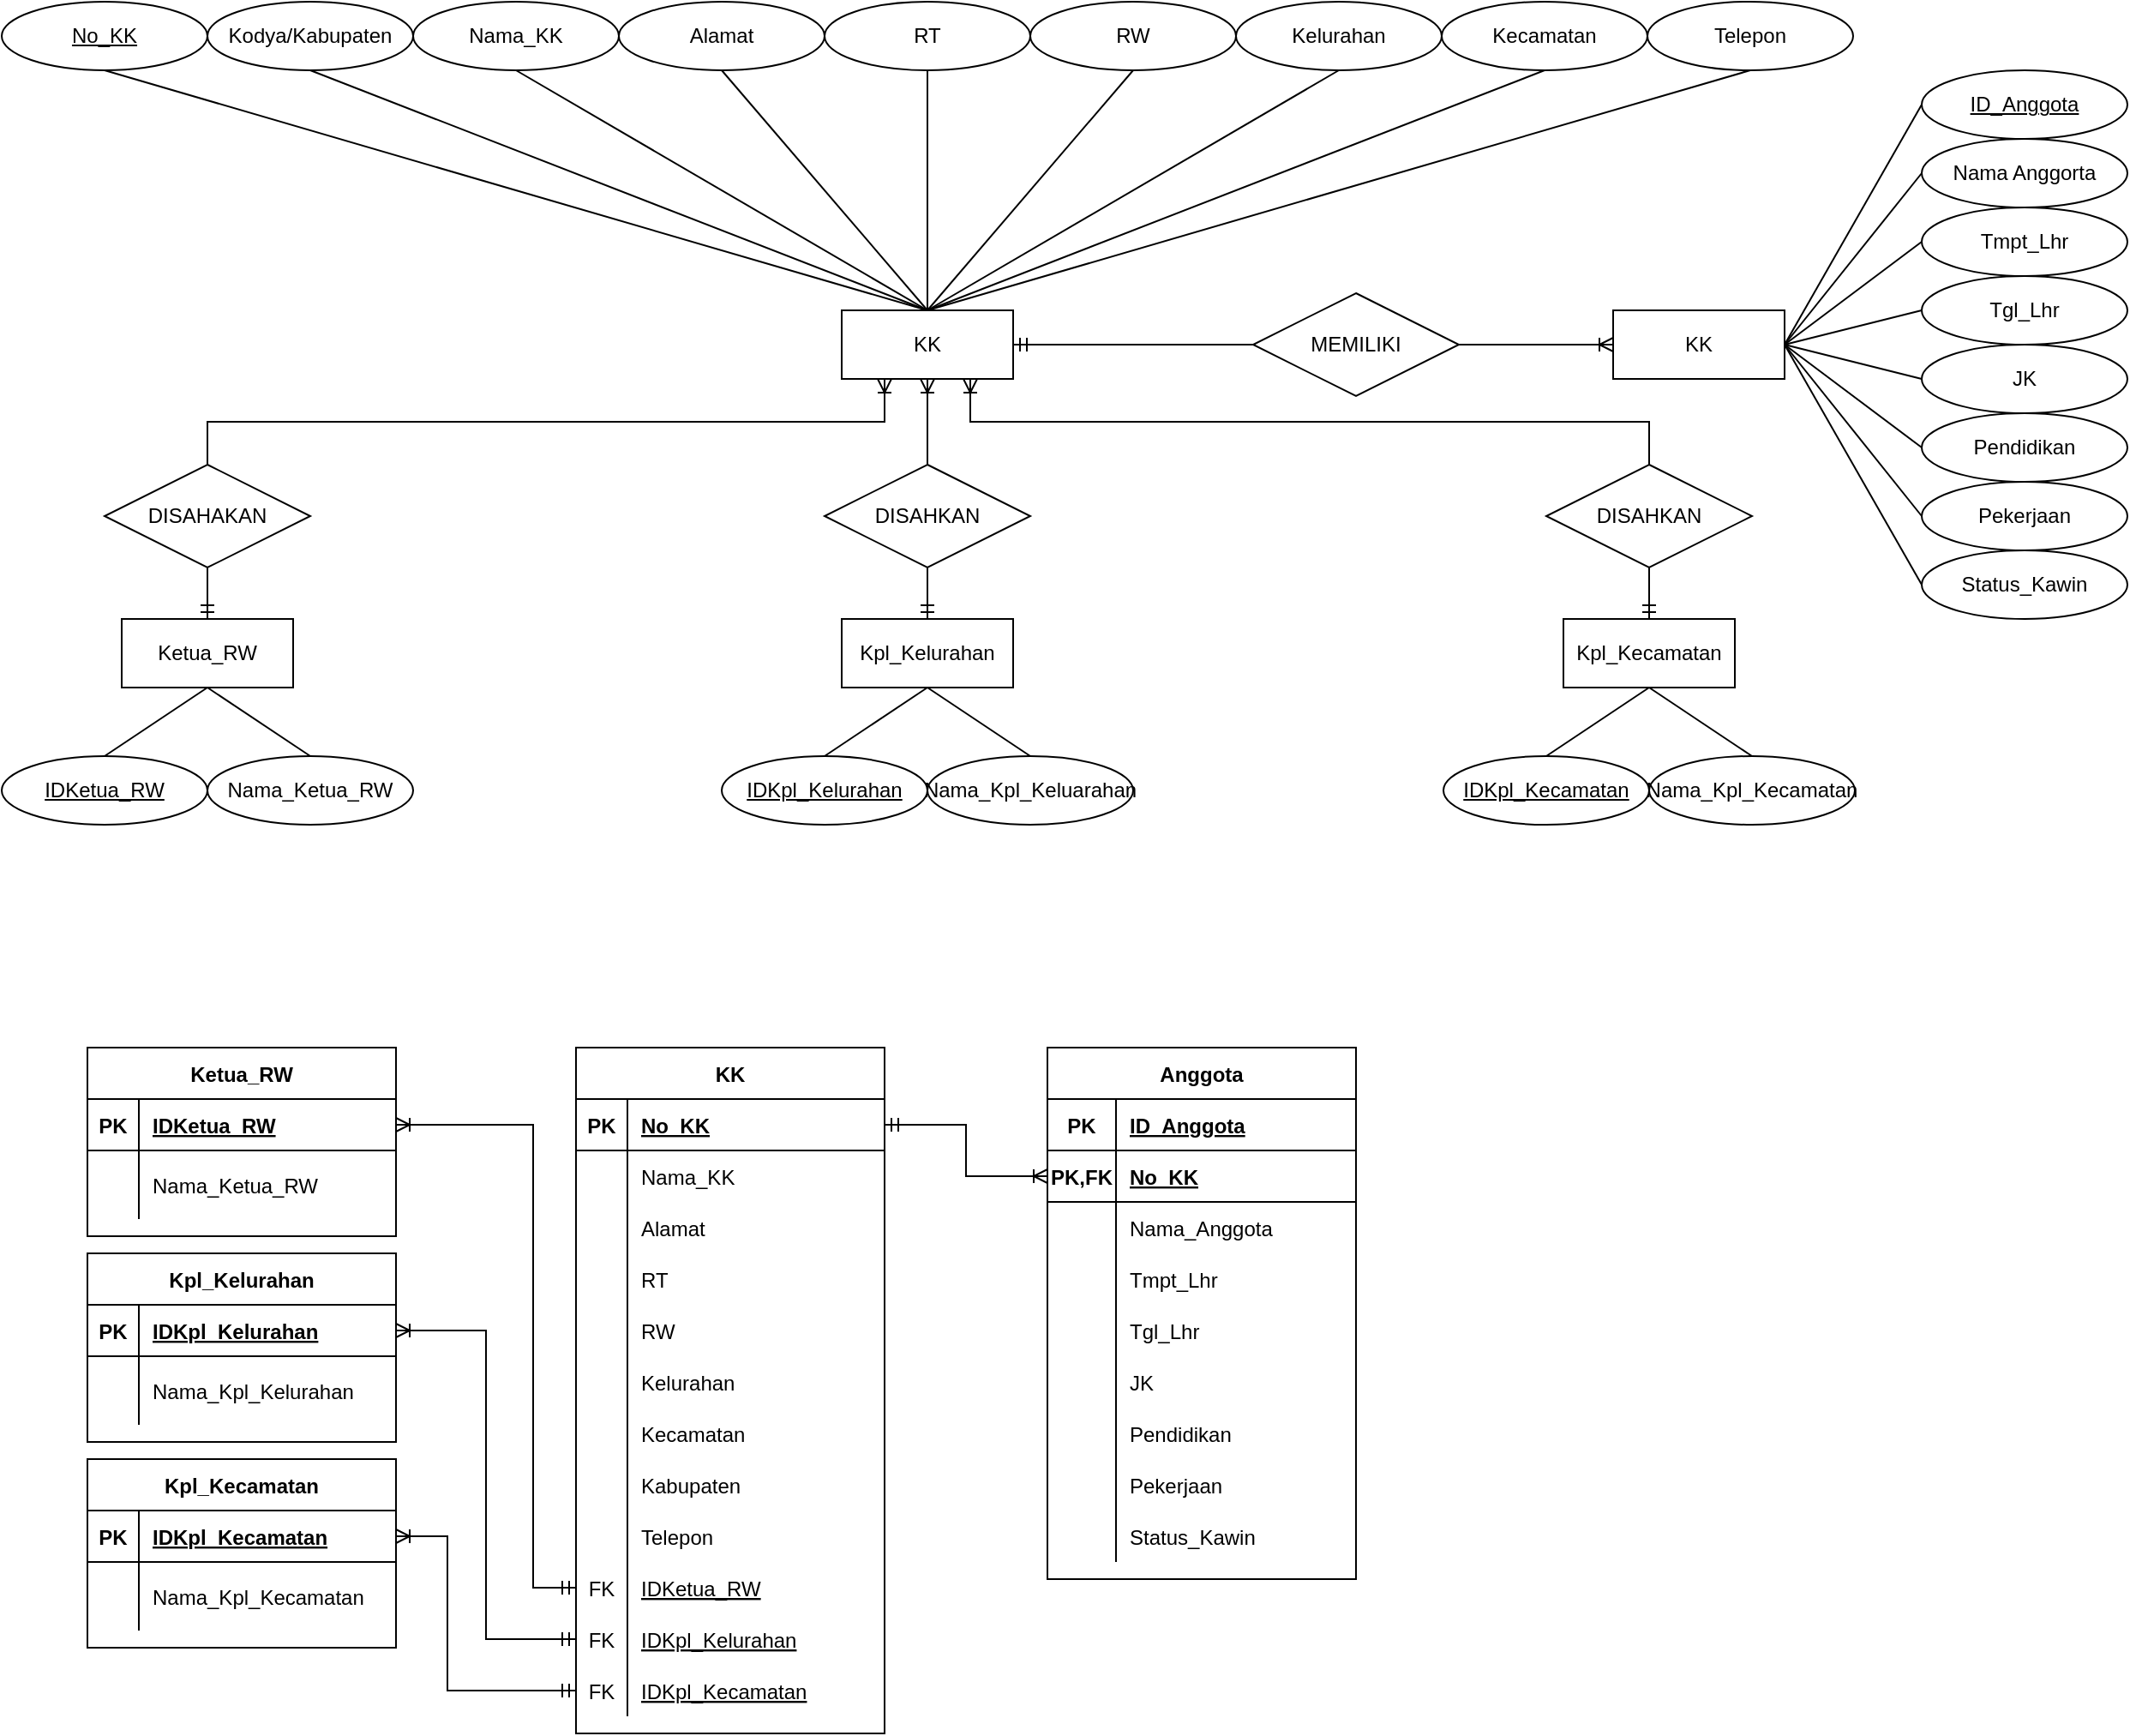 <mxfile version="17.1.3" type="device"><diagram id="R2lEEEUBdFMjLlhIrx00" name="Page-1"><mxGraphModel dx="798" dy="431" grid="1" gridSize="10" guides="1" tooltips="1" connect="1" arrows="1" fold="1" page="1" pageScale="1" pageWidth="850" pageHeight="1100" math="0" shadow="0" extFonts="Permanent Marker^https://fonts.googleapis.com/css?family=Permanent+Marker"><root><mxCell id="0"/><mxCell id="1" parent="0"/><mxCell id="wHfx-w0nDqNemtCeEAjP-19" style="edgeStyle=none;rounded=0;orthogonalLoop=1;jettySize=auto;html=1;exitX=0.5;exitY=0;exitDx=0;exitDy=0;entryX=0.5;entryY=1;entryDx=0;entryDy=0;endArrow=none;endFill=0;" edge="1" parent="1" source="wHfx-w0nDqNemtCeEAjP-1" target="wHfx-w0nDqNemtCeEAjP-9"><mxGeometry relative="1" as="geometry"/></mxCell><mxCell id="wHfx-w0nDqNemtCeEAjP-20" style="edgeStyle=none;rounded=0;orthogonalLoop=1;jettySize=auto;html=1;exitX=0.5;exitY=0;exitDx=0;exitDy=0;entryX=0.5;entryY=1;entryDx=0;entryDy=0;endArrow=none;endFill=0;" edge="1" parent="1" source="wHfx-w0nDqNemtCeEAjP-1" target="wHfx-w0nDqNemtCeEAjP-10"><mxGeometry relative="1" as="geometry"/></mxCell><mxCell id="wHfx-w0nDqNemtCeEAjP-1" value="KK" style="whiteSpace=wrap;html=1;align=center;" vertex="1" parent="1"><mxGeometry x="490" y="180" width="100" height="40" as="geometry"/></mxCell><mxCell id="wHfx-w0nDqNemtCeEAjP-13" style="edgeStyle=none;rounded=0;orthogonalLoop=1;jettySize=auto;html=1;exitX=0.5;exitY=1;exitDx=0;exitDy=0;entryX=0.5;entryY=0;entryDx=0;entryDy=0;endArrow=none;endFill=0;" edge="1" parent="1" source="wHfx-w0nDqNemtCeEAjP-3" target="wHfx-w0nDqNemtCeEAjP-1"><mxGeometry relative="1" as="geometry"/></mxCell><mxCell id="wHfx-w0nDqNemtCeEAjP-3" value="Kodya/Kabupaten" style="ellipse;whiteSpace=wrap;html=1;align=center;" vertex="1" parent="1"><mxGeometry x="120" width="120" height="40" as="geometry"/></mxCell><mxCell id="wHfx-w0nDqNemtCeEAjP-14" style="edgeStyle=none;rounded=0;orthogonalLoop=1;jettySize=auto;html=1;exitX=0.5;exitY=1;exitDx=0;exitDy=0;entryX=0.5;entryY=0;entryDx=0;entryDy=0;endArrow=none;endFill=0;" edge="1" parent="1" source="wHfx-w0nDqNemtCeEAjP-4" target="wHfx-w0nDqNemtCeEAjP-1"><mxGeometry relative="1" as="geometry"/></mxCell><mxCell id="wHfx-w0nDqNemtCeEAjP-4" value="Nama_KK" style="ellipse;whiteSpace=wrap;html=1;align=center;" vertex="1" parent="1"><mxGeometry x="240" width="120" height="40" as="geometry"/></mxCell><mxCell id="wHfx-w0nDqNemtCeEAjP-15" style="edgeStyle=none;rounded=0;orthogonalLoop=1;jettySize=auto;html=1;exitX=0.5;exitY=1;exitDx=0;exitDy=0;entryX=0.5;entryY=0;entryDx=0;entryDy=0;endArrow=none;endFill=0;" edge="1" parent="1" source="wHfx-w0nDqNemtCeEAjP-5" target="wHfx-w0nDqNemtCeEAjP-1"><mxGeometry relative="1" as="geometry"/></mxCell><mxCell id="wHfx-w0nDqNemtCeEAjP-5" value="Alamat" style="ellipse;whiteSpace=wrap;html=1;align=center;" vertex="1" parent="1"><mxGeometry x="360" width="120" height="40" as="geometry"/></mxCell><mxCell id="wHfx-w0nDqNemtCeEAjP-16" style="edgeStyle=none;rounded=0;orthogonalLoop=1;jettySize=auto;html=1;exitX=0.5;exitY=1;exitDx=0;exitDy=0;entryX=0.5;entryY=0;entryDx=0;entryDy=0;endArrow=none;endFill=0;" edge="1" parent="1" source="wHfx-w0nDqNemtCeEAjP-6" target="wHfx-w0nDqNemtCeEAjP-1"><mxGeometry relative="1" as="geometry"/></mxCell><mxCell id="wHfx-w0nDqNemtCeEAjP-6" value="RT" style="ellipse;whiteSpace=wrap;html=1;align=center;" vertex="1" parent="1"><mxGeometry x="480" width="120" height="40" as="geometry"/></mxCell><mxCell id="wHfx-w0nDqNemtCeEAjP-17" style="edgeStyle=none;rounded=0;orthogonalLoop=1;jettySize=auto;html=1;exitX=0.5;exitY=1;exitDx=0;exitDy=0;entryX=0.5;entryY=0;entryDx=0;entryDy=0;endArrow=none;endFill=0;" edge="1" parent="1" source="wHfx-w0nDqNemtCeEAjP-7" target="wHfx-w0nDqNemtCeEAjP-1"><mxGeometry relative="1" as="geometry"/></mxCell><mxCell id="wHfx-w0nDqNemtCeEAjP-7" value="RW" style="ellipse;whiteSpace=wrap;html=1;align=center;" vertex="1" parent="1"><mxGeometry x="600" width="120" height="40" as="geometry"/></mxCell><mxCell id="wHfx-w0nDqNemtCeEAjP-18" style="edgeStyle=none;rounded=0;orthogonalLoop=1;jettySize=auto;html=1;exitX=0.5;exitY=1;exitDx=0;exitDy=0;entryX=0.5;entryY=0;entryDx=0;entryDy=0;endArrow=none;endFill=0;" edge="1" parent="1" source="wHfx-w0nDqNemtCeEAjP-8" target="wHfx-w0nDqNemtCeEAjP-1"><mxGeometry relative="1" as="geometry"/></mxCell><mxCell id="wHfx-w0nDqNemtCeEAjP-8" value="Kelurahan" style="ellipse;whiteSpace=wrap;html=1;align=center;" vertex="1" parent="1"><mxGeometry x="720" width="120" height="40" as="geometry"/></mxCell><mxCell id="wHfx-w0nDqNemtCeEAjP-9" value="Kecamatan" style="ellipse;whiteSpace=wrap;html=1;align=center;" vertex="1" parent="1"><mxGeometry x="840" width="120" height="40" as="geometry"/></mxCell><mxCell id="wHfx-w0nDqNemtCeEAjP-10" value="Telepon" style="ellipse;whiteSpace=wrap;html=1;align=center;" vertex="1" parent="1"><mxGeometry x="960" width="120" height="40" as="geometry"/></mxCell><mxCell id="wHfx-w0nDqNemtCeEAjP-12" style="rounded=0;orthogonalLoop=1;jettySize=auto;html=1;exitX=0.5;exitY=1;exitDx=0;exitDy=0;entryX=0.5;entryY=0;entryDx=0;entryDy=0;endArrow=none;endFill=0;" edge="1" parent="1" source="wHfx-w0nDqNemtCeEAjP-11" target="wHfx-w0nDqNemtCeEAjP-1"><mxGeometry relative="1" as="geometry"/></mxCell><mxCell id="wHfx-w0nDqNemtCeEAjP-11" value="No_KK" style="ellipse;whiteSpace=wrap;html=1;align=center;fontStyle=4;" vertex="1" parent="1"><mxGeometry width="120" height="40" as="geometry"/></mxCell><mxCell id="wHfx-w0nDqNemtCeEAjP-31" style="edgeStyle=none;rounded=0;orthogonalLoop=1;jettySize=auto;html=1;exitX=1;exitY=0.5;exitDx=0;exitDy=0;entryX=0;entryY=0.5;entryDx=0;entryDy=0;endArrow=none;endFill=0;" edge="1" parent="1" source="wHfx-w0nDqNemtCeEAjP-22" target="wHfx-w0nDqNemtCeEAjP-23"><mxGeometry relative="1" as="geometry"/></mxCell><mxCell id="wHfx-w0nDqNemtCeEAjP-34" style="edgeStyle=none;rounded=0;orthogonalLoop=1;jettySize=auto;html=1;exitX=1;exitY=0.5;exitDx=0;exitDy=0;entryX=0;entryY=0.5;entryDx=0;entryDy=0;endArrow=none;endFill=0;" edge="1" parent="1" source="wHfx-w0nDqNemtCeEAjP-22" target="wHfx-w0nDqNemtCeEAjP-26"><mxGeometry relative="1" as="geometry"/></mxCell><mxCell id="wHfx-w0nDqNemtCeEAjP-35" style="edgeStyle=none;rounded=0;orthogonalLoop=1;jettySize=auto;html=1;exitX=1;exitY=0.5;exitDx=0;exitDy=0;entryX=0;entryY=0.5;entryDx=0;entryDy=0;endArrow=none;endFill=0;" edge="1" parent="1" source="wHfx-w0nDqNemtCeEAjP-22" target="wHfx-w0nDqNemtCeEAjP-27"><mxGeometry relative="1" as="geometry"/></mxCell><mxCell id="wHfx-w0nDqNemtCeEAjP-37" style="edgeStyle=none;rounded=0;orthogonalLoop=1;jettySize=auto;html=1;exitX=1;exitY=0.5;exitDx=0;exitDy=0;entryX=0;entryY=0.5;entryDx=0;entryDy=0;endArrow=none;endFill=0;" edge="1" parent="1" source="wHfx-w0nDqNemtCeEAjP-22" target="wHfx-w0nDqNemtCeEAjP-29"><mxGeometry relative="1" as="geometry"/></mxCell><mxCell id="wHfx-w0nDqNemtCeEAjP-38" style="edgeStyle=none;rounded=0;orthogonalLoop=1;jettySize=auto;html=1;exitX=1;exitY=0.5;exitDx=0;exitDy=0;entryX=0;entryY=0.5;entryDx=0;entryDy=0;endArrow=none;endFill=0;" edge="1" parent="1" source="wHfx-w0nDqNemtCeEAjP-22" target="wHfx-w0nDqNemtCeEAjP-30"><mxGeometry relative="1" as="geometry"/></mxCell><mxCell id="wHfx-w0nDqNemtCeEAjP-22" value="KK" style="whiteSpace=wrap;html=1;align=center;" vertex="1" parent="1"><mxGeometry x="940" y="180" width="100" height="40" as="geometry"/></mxCell><mxCell id="wHfx-w0nDqNemtCeEAjP-23" value="ID_Anggota" style="ellipse;whiteSpace=wrap;html=1;align=center;fontStyle=4;" vertex="1" parent="1"><mxGeometry x="1120" y="40" width="120" height="40" as="geometry"/></mxCell><mxCell id="wHfx-w0nDqNemtCeEAjP-32" style="edgeStyle=none;rounded=0;orthogonalLoop=1;jettySize=auto;html=1;exitX=0;exitY=0.5;exitDx=0;exitDy=0;entryX=1;entryY=0.5;entryDx=0;entryDy=0;endArrow=none;endFill=0;" edge="1" parent="1" source="wHfx-w0nDqNemtCeEAjP-24" target="wHfx-w0nDqNemtCeEAjP-22"><mxGeometry relative="1" as="geometry"/></mxCell><mxCell id="wHfx-w0nDqNemtCeEAjP-24" value="Nama Anggorta" style="ellipse;whiteSpace=wrap;html=1;align=center;" vertex="1" parent="1"><mxGeometry x="1120" y="80" width="120" height="40" as="geometry"/></mxCell><mxCell id="wHfx-w0nDqNemtCeEAjP-33" style="edgeStyle=none;rounded=0;orthogonalLoop=1;jettySize=auto;html=1;exitX=0;exitY=0.5;exitDx=0;exitDy=0;entryX=1;entryY=0.5;entryDx=0;entryDy=0;endArrow=none;endFill=0;" edge="1" parent="1" source="wHfx-w0nDqNemtCeEAjP-25" target="wHfx-w0nDqNemtCeEAjP-22"><mxGeometry relative="1" as="geometry"/></mxCell><mxCell id="wHfx-w0nDqNemtCeEAjP-25" value="Tmpt_Lhr" style="ellipse;whiteSpace=wrap;html=1;align=center;" vertex="1" parent="1"><mxGeometry x="1120" y="120" width="120" height="40" as="geometry"/></mxCell><mxCell id="wHfx-w0nDqNemtCeEAjP-26" value="Tgl_Lhr" style="ellipse;whiteSpace=wrap;html=1;align=center;" vertex="1" parent="1"><mxGeometry x="1120" y="160" width="120" height="40" as="geometry"/></mxCell><mxCell id="wHfx-w0nDqNemtCeEAjP-27" value="JK" style="ellipse;whiteSpace=wrap;html=1;align=center;" vertex="1" parent="1"><mxGeometry x="1120" y="200" width="120" height="40" as="geometry"/></mxCell><mxCell id="wHfx-w0nDqNemtCeEAjP-36" style="edgeStyle=none;rounded=0;orthogonalLoop=1;jettySize=auto;html=1;exitX=0;exitY=0.5;exitDx=0;exitDy=0;entryX=1;entryY=0.5;entryDx=0;entryDy=0;endArrow=none;endFill=0;" edge="1" parent="1" source="wHfx-w0nDqNemtCeEAjP-28" target="wHfx-w0nDqNemtCeEAjP-22"><mxGeometry relative="1" as="geometry"/></mxCell><mxCell id="wHfx-w0nDqNemtCeEAjP-28" value="Pendidikan" style="ellipse;whiteSpace=wrap;html=1;align=center;" vertex="1" parent="1"><mxGeometry x="1120" y="240" width="120" height="40" as="geometry"/></mxCell><mxCell id="wHfx-w0nDqNemtCeEAjP-29" value="Pekerjaan" style="ellipse;whiteSpace=wrap;html=1;align=center;" vertex="1" parent="1"><mxGeometry x="1120" y="280" width="120" height="40" as="geometry"/></mxCell><mxCell id="wHfx-w0nDqNemtCeEAjP-30" value="Status_Kawin" style="ellipse;whiteSpace=wrap;html=1;align=center;" vertex="1" parent="1"><mxGeometry x="1120" y="320" width="120" height="40" as="geometry"/></mxCell><mxCell id="wHfx-w0nDqNemtCeEAjP-39" value="MEMILIKI" style="shape=rhombus;perimeter=rhombusPerimeter;whiteSpace=wrap;html=1;align=center;" vertex="1" parent="1"><mxGeometry x="730" y="170" width="120" height="60" as="geometry"/></mxCell><mxCell id="wHfx-w0nDqNemtCeEAjP-41" value="" style="edgeStyle=entityRelationEdgeStyle;fontSize=12;html=1;endArrow=ERoneToMany;rounded=0;entryX=0;entryY=0.5;entryDx=0;entryDy=0;exitX=1;exitY=0.5;exitDx=0;exitDy=0;" edge="1" parent="1" source="wHfx-w0nDqNemtCeEAjP-39" target="wHfx-w0nDqNemtCeEAjP-22"><mxGeometry width="100" height="100" relative="1" as="geometry"><mxPoint x="610" y="340" as="sourcePoint"/><mxPoint x="710" y="240" as="targetPoint"/></mxGeometry></mxCell><mxCell id="wHfx-w0nDqNemtCeEAjP-42" value="" style="edgeStyle=entityRelationEdgeStyle;fontSize=12;html=1;endArrow=ERmandOne;rounded=0;entryX=1;entryY=0.5;entryDx=0;entryDy=0;exitX=0;exitY=0.5;exitDx=0;exitDy=0;" edge="1" parent="1" source="wHfx-w0nDqNemtCeEAjP-39" target="wHfx-w0nDqNemtCeEAjP-1"><mxGeometry width="100" height="100" relative="1" as="geometry"><mxPoint x="660" y="360" as="sourcePoint"/><mxPoint x="760" y="260" as="targetPoint"/></mxGeometry></mxCell><mxCell id="wHfx-w0nDqNemtCeEAjP-46" style="edgeStyle=none;rounded=0;orthogonalLoop=1;jettySize=auto;html=1;exitX=0.5;exitY=1;exitDx=0;exitDy=0;entryX=0.5;entryY=0;entryDx=0;entryDy=0;endArrow=none;endFill=0;" edge="1" parent="1" source="wHfx-w0nDqNemtCeEAjP-43" target="wHfx-w0nDqNemtCeEAjP-45"><mxGeometry relative="1" as="geometry"/></mxCell><mxCell id="wHfx-w0nDqNemtCeEAjP-43" value="Ketua_RW" style="whiteSpace=wrap;html=1;align=center;" vertex="1" parent="1"><mxGeometry x="70" y="360" width="100" height="40" as="geometry"/></mxCell><mxCell id="wHfx-w0nDqNemtCeEAjP-47" style="edgeStyle=none;rounded=0;orthogonalLoop=1;jettySize=auto;html=1;exitX=0.5;exitY=0;exitDx=0;exitDy=0;entryX=0.5;entryY=1;entryDx=0;entryDy=0;endArrow=none;endFill=0;" edge="1" parent="1" source="wHfx-w0nDqNemtCeEAjP-44" target="wHfx-w0nDqNemtCeEAjP-43"><mxGeometry relative="1" as="geometry"/></mxCell><mxCell id="wHfx-w0nDqNemtCeEAjP-44" value="Nama_Ketua_RW" style="ellipse;whiteSpace=wrap;html=1;align=center;" vertex="1" parent="1"><mxGeometry x="120" y="440" width="120" height="40" as="geometry"/></mxCell><mxCell id="wHfx-w0nDqNemtCeEAjP-45" value="IDKetua_RW" style="ellipse;whiteSpace=wrap;html=1;align=center;fontStyle=4;" vertex="1" parent="1"><mxGeometry y="440" width="120" height="40" as="geometry"/></mxCell><mxCell id="wHfx-w0nDqNemtCeEAjP-48" style="edgeStyle=none;rounded=0;orthogonalLoop=1;jettySize=auto;html=1;exitX=0.5;exitY=1;exitDx=0;exitDy=0;entryX=0.5;entryY=0;entryDx=0;entryDy=0;endArrow=none;endFill=0;" edge="1" parent="1" source="wHfx-w0nDqNemtCeEAjP-49" target="wHfx-w0nDqNemtCeEAjP-52"><mxGeometry relative="1" as="geometry"/></mxCell><mxCell id="wHfx-w0nDqNemtCeEAjP-49" value="Kpl_Kelurahan" style="whiteSpace=wrap;html=1;align=center;" vertex="1" parent="1"><mxGeometry x="490" y="360" width="100" height="40" as="geometry"/></mxCell><mxCell id="wHfx-w0nDqNemtCeEAjP-50" style="edgeStyle=none;rounded=0;orthogonalLoop=1;jettySize=auto;html=1;exitX=0.5;exitY=0;exitDx=0;exitDy=0;entryX=0.5;entryY=1;entryDx=0;entryDy=0;endArrow=none;endFill=0;" edge="1" parent="1" source="wHfx-w0nDqNemtCeEAjP-51" target="wHfx-w0nDqNemtCeEAjP-49"><mxGeometry relative="1" as="geometry"/></mxCell><mxCell id="wHfx-w0nDqNemtCeEAjP-51" value="Nama_Kpl_Keluarahan" style="ellipse;whiteSpace=wrap;html=1;align=center;" vertex="1" parent="1"><mxGeometry x="540" y="440" width="120" height="40" as="geometry"/></mxCell><mxCell id="wHfx-w0nDqNemtCeEAjP-52" value="IDKpl_Kelurahan" style="ellipse;whiteSpace=wrap;html=1;align=center;fontStyle=4;" vertex="1" parent="1"><mxGeometry x="420" y="440" width="120" height="40" as="geometry"/></mxCell><mxCell id="wHfx-w0nDqNemtCeEAjP-53" style="edgeStyle=none;rounded=0;orthogonalLoop=1;jettySize=auto;html=1;exitX=0.5;exitY=1;exitDx=0;exitDy=0;entryX=0.5;entryY=0;entryDx=0;entryDy=0;endArrow=none;endFill=0;" edge="1" parent="1" source="wHfx-w0nDqNemtCeEAjP-54" target="wHfx-w0nDqNemtCeEAjP-57"><mxGeometry relative="1" as="geometry"/></mxCell><mxCell id="wHfx-w0nDqNemtCeEAjP-54" value="Kpl_Kecamatan" style="whiteSpace=wrap;html=1;align=center;" vertex="1" parent="1"><mxGeometry x="911" y="360" width="100" height="40" as="geometry"/></mxCell><mxCell id="wHfx-w0nDqNemtCeEAjP-55" style="edgeStyle=none;rounded=0;orthogonalLoop=1;jettySize=auto;html=1;exitX=0.5;exitY=0;exitDx=0;exitDy=0;entryX=0.5;entryY=1;entryDx=0;entryDy=0;endArrow=none;endFill=0;" edge="1" parent="1" source="wHfx-w0nDqNemtCeEAjP-56" target="wHfx-w0nDqNemtCeEAjP-54"><mxGeometry relative="1" as="geometry"/></mxCell><mxCell id="wHfx-w0nDqNemtCeEAjP-56" value="Nama_Kpl_Kecamatan" style="ellipse;whiteSpace=wrap;html=1;align=center;" vertex="1" parent="1"><mxGeometry x="961" y="440" width="120" height="40" as="geometry"/></mxCell><mxCell id="wHfx-w0nDqNemtCeEAjP-57" value="IDKpl_Kecamatan" style="ellipse;whiteSpace=wrap;html=1;align=center;fontStyle=4;" vertex="1" parent="1"><mxGeometry x="841" y="440" width="120" height="40" as="geometry"/></mxCell><mxCell id="wHfx-w0nDqNemtCeEAjP-58" value="DISAHAKAN" style="shape=rhombus;perimeter=rhombusPerimeter;whiteSpace=wrap;html=1;align=center;" vertex="1" parent="1"><mxGeometry x="60" y="270" width="120" height="60" as="geometry"/></mxCell><mxCell id="wHfx-w0nDqNemtCeEAjP-59" value="DISAHKAN" style="shape=rhombus;perimeter=rhombusPerimeter;whiteSpace=wrap;html=1;align=center;" vertex="1" parent="1"><mxGeometry x="480" y="270" width="120" height="60" as="geometry"/></mxCell><mxCell id="wHfx-w0nDqNemtCeEAjP-60" value="DISAHKAN" style="shape=rhombus;perimeter=rhombusPerimeter;whiteSpace=wrap;html=1;align=center;" vertex="1" parent="1"><mxGeometry x="901" y="270" width="120" height="60" as="geometry"/></mxCell><mxCell id="wHfx-w0nDqNemtCeEAjP-61" value="" style="edgeStyle=orthogonalEdgeStyle;fontSize=12;html=1;endArrow=ERoneToMany;rounded=0;entryX=0.25;entryY=1;entryDx=0;entryDy=0;exitX=0.5;exitY=0;exitDx=0;exitDy=0;" edge="1" parent="1" source="wHfx-w0nDqNemtCeEAjP-58" target="wHfx-w0nDqNemtCeEAjP-1"><mxGeometry width="100" height="100" relative="1" as="geometry"><mxPoint x="300" y="320" as="sourcePoint"/><mxPoint x="400" y="220" as="targetPoint"/></mxGeometry></mxCell><mxCell id="wHfx-w0nDqNemtCeEAjP-62" value="" style="edgeStyle=orthogonalEdgeStyle;fontSize=12;html=1;endArrow=ERoneToMany;rounded=0;entryX=0.75;entryY=1;entryDx=0;entryDy=0;exitX=0.5;exitY=0;exitDx=0;exitDy=0;" edge="1" parent="1" source="wHfx-w0nDqNemtCeEAjP-60" target="wHfx-w0nDqNemtCeEAjP-1"><mxGeometry width="100" height="100" relative="1" as="geometry"><mxPoint x="130" y="280" as="sourcePoint"/><mxPoint x="550" y="230" as="targetPoint"/></mxGeometry></mxCell><mxCell id="wHfx-w0nDqNemtCeEAjP-63" value="" style="edgeStyle=orthogonalEdgeStyle;fontSize=12;html=1;endArrow=ERoneToMany;rounded=0;entryX=0.5;entryY=1;entryDx=0;entryDy=0;exitX=0.5;exitY=0;exitDx=0;exitDy=0;" edge="1" parent="1" source="wHfx-w0nDqNemtCeEAjP-59" target="wHfx-w0nDqNemtCeEAjP-1"><mxGeometry width="100" height="100" relative="1" as="geometry"><mxPoint x="140" y="290" as="sourcePoint"/><mxPoint x="560" y="240" as="targetPoint"/></mxGeometry></mxCell><mxCell id="wHfx-w0nDqNemtCeEAjP-65" value="" style="edgeStyle=orthogonalEdgeStyle;fontSize=12;html=1;endArrow=ERmandOne;rounded=0;exitX=0.5;exitY=1;exitDx=0;exitDy=0;entryX=0.5;entryY=0;entryDx=0;entryDy=0;" edge="1" parent="1" source="wHfx-w0nDqNemtCeEAjP-58" target="wHfx-w0nDqNemtCeEAjP-43"><mxGeometry width="100" height="100" relative="1" as="geometry"><mxPoint x="300" y="430" as="sourcePoint"/><mxPoint x="400" y="330" as="targetPoint"/></mxGeometry></mxCell><mxCell id="wHfx-w0nDqNemtCeEAjP-66" value="" style="edgeStyle=orthogonalEdgeStyle;fontSize=12;html=1;endArrow=ERmandOne;rounded=0;exitX=0.5;exitY=1;exitDx=0;exitDy=0;entryX=0.5;entryY=0;entryDx=0;entryDy=0;" edge="1" parent="1" source="wHfx-w0nDqNemtCeEAjP-59" target="wHfx-w0nDqNemtCeEAjP-49"><mxGeometry width="100" height="100" relative="1" as="geometry"><mxPoint x="130" y="340" as="sourcePoint"/><mxPoint x="130" y="370" as="targetPoint"/></mxGeometry></mxCell><mxCell id="wHfx-w0nDqNemtCeEAjP-67" value="" style="edgeStyle=orthogonalEdgeStyle;fontSize=12;html=1;endArrow=ERmandOne;rounded=0;exitX=0.5;exitY=1;exitDx=0;exitDy=0;entryX=0.5;entryY=0;entryDx=0;entryDy=0;" edge="1" parent="1" source="wHfx-w0nDqNemtCeEAjP-60" target="wHfx-w0nDqNemtCeEAjP-54"><mxGeometry width="100" height="100" relative="1" as="geometry"><mxPoint x="550" y="340" as="sourcePoint"/><mxPoint x="550" y="370" as="targetPoint"/></mxGeometry></mxCell><mxCell id="wHfx-w0nDqNemtCeEAjP-68" value="Ketua_RW" style="shape=table;startSize=30;container=1;collapsible=1;childLayout=tableLayout;fixedRows=1;rowLines=0;fontStyle=1;align=center;resizeLast=1;" vertex="1" parent="1"><mxGeometry x="50" y="610" width="180" height="110" as="geometry"/></mxCell><mxCell id="wHfx-w0nDqNemtCeEAjP-69" value="" style="shape=tableRow;horizontal=0;startSize=0;swimlaneHead=0;swimlaneBody=0;fillColor=none;collapsible=0;dropTarget=0;points=[[0,0.5],[1,0.5]];portConstraint=eastwest;top=0;left=0;right=0;bottom=1;" vertex="1" parent="wHfx-w0nDqNemtCeEAjP-68"><mxGeometry y="30" width="180" height="30" as="geometry"/></mxCell><mxCell id="wHfx-w0nDqNemtCeEAjP-70" value="PK" style="shape=partialRectangle;connectable=0;fillColor=none;top=0;left=0;bottom=0;right=0;fontStyle=1;overflow=hidden;" vertex="1" parent="wHfx-w0nDqNemtCeEAjP-69"><mxGeometry width="30" height="30" as="geometry"><mxRectangle width="30" height="30" as="alternateBounds"/></mxGeometry></mxCell><mxCell id="wHfx-w0nDqNemtCeEAjP-71" value="IDKetua_RW" style="shape=partialRectangle;connectable=0;fillColor=none;top=0;left=0;bottom=0;right=0;align=left;spacingLeft=6;fontStyle=5;overflow=hidden;" vertex="1" parent="wHfx-w0nDqNemtCeEAjP-69"><mxGeometry x="30" width="150" height="30" as="geometry"><mxRectangle width="150" height="30" as="alternateBounds"/></mxGeometry></mxCell><mxCell id="wHfx-w0nDqNemtCeEAjP-72" value="" style="shape=tableRow;horizontal=0;startSize=0;swimlaneHead=0;swimlaneBody=0;fillColor=none;collapsible=0;dropTarget=0;points=[[0,0.5],[1,0.5]];portConstraint=eastwest;top=0;left=0;right=0;bottom=0;" vertex="1" parent="wHfx-w0nDqNemtCeEAjP-68"><mxGeometry y="60" width="180" height="40" as="geometry"/></mxCell><mxCell id="wHfx-w0nDqNemtCeEAjP-73" value="" style="shape=partialRectangle;connectable=0;fillColor=none;top=0;left=0;bottom=0;right=0;editable=1;overflow=hidden;" vertex="1" parent="wHfx-w0nDqNemtCeEAjP-72"><mxGeometry width="30" height="40" as="geometry"><mxRectangle width="30" height="40" as="alternateBounds"/></mxGeometry></mxCell><mxCell id="wHfx-w0nDqNemtCeEAjP-74" value="Nama_Ketua_RW" style="shape=partialRectangle;connectable=0;fillColor=none;top=0;left=0;bottom=0;right=0;align=left;spacingLeft=6;overflow=hidden;" vertex="1" parent="wHfx-w0nDqNemtCeEAjP-72"><mxGeometry x="30" width="150" height="40" as="geometry"><mxRectangle width="150" height="40" as="alternateBounds"/></mxGeometry></mxCell><mxCell id="wHfx-w0nDqNemtCeEAjP-81" value="Kpl_Kelurahan" style="shape=table;startSize=30;container=1;collapsible=1;childLayout=tableLayout;fixedRows=1;rowLines=0;fontStyle=1;align=center;resizeLast=1;" vertex="1" parent="1"><mxGeometry x="50" y="730" width="180" height="110" as="geometry"/></mxCell><mxCell id="wHfx-w0nDqNemtCeEAjP-82" value="" style="shape=tableRow;horizontal=0;startSize=0;swimlaneHead=0;swimlaneBody=0;fillColor=none;collapsible=0;dropTarget=0;points=[[0,0.5],[1,0.5]];portConstraint=eastwest;top=0;left=0;right=0;bottom=1;" vertex="1" parent="wHfx-w0nDqNemtCeEAjP-81"><mxGeometry y="30" width="180" height="30" as="geometry"/></mxCell><mxCell id="wHfx-w0nDqNemtCeEAjP-83" value="PK" style="shape=partialRectangle;connectable=0;fillColor=none;top=0;left=0;bottom=0;right=0;fontStyle=1;overflow=hidden;" vertex="1" parent="wHfx-w0nDqNemtCeEAjP-82"><mxGeometry width="30" height="30" as="geometry"><mxRectangle width="30" height="30" as="alternateBounds"/></mxGeometry></mxCell><mxCell id="wHfx-w0nDqNemtCeEAjP-84" value="IDKpl_Kelurahan" style="shape=partialRectangle;connectable=0;fillColor=none;top=0;left=0;bottom=0;right=0;align=left;spacingLeft=6;fontStyle=5;overflow=hidden;" vertex="1" parent="wHfx-w0nDqNemtCeEAjP-82"><mxGeometry x="30" width="150" height="30" as="geometry"><mxRectangle width="150" height="30" as="alternateBounds"/></mxGeometry></mxCell><mxCell id="wHfx-w0nDqNemtCeEAjP-85" value="" style="shape=tableRow;horizontal=0;startSize=0;swimlaneHead=0;swimlaneBody=0;fillColor=none;collapsible=0;dropTarget=0;points=[[0,0.5],[1,0.5]];portConstraint=eastwest;top=0;left=0;right=0;bottom=0;" vertex="1" parent="wHfx-w0nDqNemtCeEAjP-81"><mxGeometry y="60" width="180" height="40" as="geometry"/></mxCell><mxCell id="wHfx-w0nDqNemtCeEAjP-86" value="" style="shape=partialRectangle;connectable=0;fillColor=none;top=0;left=0;bottom=0;right=0;editable=1;overflow=hidden;" vertex="1" parent="wHfx-w0nDqNemtCeEAjP-85"><mxGeometry width="30" height="40" as="geometry"><mxRectangle width="30" height="40" as="alternateBounds"/></mxGeometry></mxCell><mxCell id="wHfx-w0nDqNemtCeEAjP-87" value="Nama_Kpl_Kelurahan" style="shape=partialRectangle;connectable=0;fillColor=none;top=0;left=0;bottom=0;right=0;align=left;spacingLeft=6;overflow=hidden;" vertex="1" parent="wHfx-w0nDqNemtCeEAjP-85"><mxGeometry x="30" width="150" height="40" as="geometry"><mxRectangle width="150" height="40" as="alternateBounds"/></mxGeometry></mxCell><mxCell id="wHfx-w0nDqNemtCeEAjP-91" value="Kpl_Kecamatan" style="shape=table;startSize=30;container=1;collapsible=1;childLayout=tableLayout;fixedRows=1;rowLines=0;fontStyle=1;align=center;resizeLast=1;" vertex="1" parent="1"><mxGeometry x="50" y="850" width="180" height="110" as="geometry"/></mxCell><mxCell id="wHfx-w0nDqNemtCeEAjP-92" value="" style="shape=tableRow;horizontal=0;startSize=0;swimlaneHead=0;swimlaneBody=0;fillColor=none;collapsible=0;dropTarget=0;points=[[0,0.5],[1,0.5]];portConstraint=eastwest;top=0;left=0;right=0;bottom=1;" vertex="1" parent="wHfx-w0nDqNemtCeEAjP-91"><mxGeometry y="30" width="180" height="30" as="geometry"/></mxCell><mxCell id="wHfx-w0nDqNemtCeEAjP-93" value="PK" style="shape=partialRectangle;connectable=0;fillColor=none;top=0;left=0;bottom=0;right=0;fontStyle=1;overflow=hidden;" vertex="1" parent="wHfx-w0nDqNemtCeEAjP-92"><mxGeometry width="30" height="30" as="geometry"><mxRectangle width="30" height="30" as="alternateBounds"/></mxGeometry></mxCell><mxCell id="wHfx-w0nDqNemtCeEAjP-94" value="IDKpl_Kecamatan" style="shape=partialRectangle;connectable=0;fillColor=none;top=0;left=0;bottom=0;right=0;align=left;spacingLeft=6;fontStyle=5;overflow=hidden;" vertex="1" parent="wHfx-w0nDqNemtCeEAjP-92"><mxGeometry x="30" width="150" height="30" as="geometry"><mxRectangle width="150" height="30" as="alternateBounds"/></mxGeometry></mxCell><mxCell id="wHfx-w0nDqNemtCeEAjP-95" value="" style="shape=tableRow;horizontal=0;startSize=0;swimlaneHead=0;swimlaneBody=0;fillColor=none;collapsible=0;dropTarget=0;points=[[0,0.5],[1,0.5]];portConstraint=eastwest;top=0;left=0;right=0;bottom=0;" vertex="1" parent="wHfx-w0nDqNemtCeEAjP-91"><mxGeometry y="60" width="180" height="40" as="geometry"/></mxCell><mxCell id="wHfx-w0nDqNemtCeEAjP-96" value="" style="shape=partialRectangle;connectable=0;fillColor=none;top=0;left=0;bottom=0;right=0;editable=1;overflow=hidden;" vertex="1" parent="wHfx-w0nDqNemtCeEAjP-95"><mxGeometry width="30" height="40" as="geometry"><mxRectangle width="30" height="40" as="alternateBounds"/></mxGeometry></mxCell><mxCell id="wHfx-w0nDqNemtCeEAjP-97" value="Nama_Kpl_Kecamatan" style="shape=partialRectangle;connectable=0;fillColor=none;top=0;left=0;bottom=0;right=0;align=left;spacingLeft=6;overflow=hidden;" vertex="1" parent="wHfx-w0nDqNemtCeEAjP-95"><mxGeometry x="30" width="150" height="40" as="geometry"><mxRectangle width="150" height="40" as="alternateBounds"/></mxGeometry></mxCell><mxCell id="wHfx-w0nDqNemtCeEAjP-111" value="KK" style="shape=table;startSize=30;container=1;collapsible=1;childLayout=tableLayout;fixedRows=1;rowLines=0;fontStyle=1;align=center;resizeLast=1;" vertex="1" parent="1"><mxGeometry x="335" y="610" width="180" height="400" as="geometry"/></mxCell><mxCell id="wHfx-w0nDqNemtCeEAjP-112" value="" style="shape=tableRow;horizontal=0;startSize=0;swimlaneHead=0;swimlaneBody=0;fillColor=none;collapsible=0;dropTarget=0;points=[[0,0.5],[1,0.5]];portConstraint=eastwest;top=0;left=0;right=0;bottom=1;" vertex="1" parent="wHfx-w0nDqNemtCeEAjP-111"><mxGeometry y="30" width="180" height="30" as="geometry"/></mxCell><mxCell id="wHfx-w0nDqNemtCeEAjP-113" value="PK" style="shape=partialRectangle;connectable=0;fillColor=none;top=0;left=0;bottom=0;right=0;fontStyle=1;overflow=hidden;" vertex="1" parent="wHfx-w0nDqNemtCeEAjP-112"><mxGeometry width="30" height="30" as="geometry"><mxRectangle width="30" height="30" as="alternateBounds"/></mxGeometry></mxCell><mxCell id="wHfx-w0nDqNemtCeEAjP-114" value="No_KK" style="shape=partialRectangle;connectable=0;fillColor=none;top=0;left=0;bottom=0;right=0;align=left;spacingLeft=6;fontStyle=5;overflow=hidden;" vertex="1" parent="wHfx-w0nDqNemtCeEAjP-112"><mxGeometry x="30" width="150" height="30" as="geometry"><mxRectangle width="150" height="30" as="alternateBounds"/></mxGeometry></mxCell><mxCell id="wHfx-w0nDqNemtCeEAjP-115" value="" style="shape=tableRow;horizontal=0;startSize=0;swimlaneHead=0;swimlaneBody=0;fillColor=none;collapsible=0;dropTarget=0;points=[[0,0.5],[1,0.5]];portConstraint=eastwest;top=0;left=0;right=0;bottom=0;" vertex="1" parent="wHfx-w0nDqNemtCeEAjP-111"><mxGeometry y="60" width="180" height="30" as="geometry"/></mxCell><mxCell id="wHfx-w0nDqNemtCeEAjP-116" value="" style="shape=partialRectangle;connectable=0;fillColor=none;top=0;left=0;bottom=0;right=0;editable=1;overflow=hidden;" vertex="1" parent="wHfx-w0nDqNemtCeEAjP-115"><mxGeometry width="30" height="30" as="geometry"><mxRectangle width="30" height="30" as="alternateBounds"/></mxGeometry></mxCell><mxCell id="wHfx-w0nDqNemtCeEAjP-117" value="Nama_KK" style="shape=partialRectangle;connectable=0;fillColor=none;top=0;left=0;bottom=0;right=0;align=left;spacingLeft=6;overflow=hidden;" vertex="1" parent="wHfx-w0nDqNemtCeEAjP-115"><mxGeometry x="30" width="150" height="30" as="geometry"><mxRectangle width="150" height="30" as="alternateBounds"/></mxGeometry></mxCell><mxCell id="wHfx-w0nDqNemtCeEAjP-118" value="" style="shape=tableRow;horizontal=0;startSize=0;swimlaneHead=0;swimlaneBody=0;fillColor=none;collapsible=0;dropTarget=0;points=[[0,0.5],[1,0.5]];portConstraint=eastwest;top=0;left=0;right=0;bottom=0;" vertex="1" parent="wHfx-w0nDqNemtCeEAjP-111"><mxGeometry y="90" width="180" height="30" as="geometry"/></mxCell><mxCell id="wHfx-w0nDqNemtCeEAjP-119" value="" style="shape=partialRectangle;connectable=0;fillColor=none;top=0;left=0;bottom=0;right=0;editable=1;overflow=hidden;" vertex="1" parent="wHfx-w0nDqNemtCeEAjP-118"><mxGeometry width="30" height="30" as="geometry"><mxRectangle width="30" height="30" as="alternateBounds"/></mxGeometry></mxCell><mxCell id="wHfx-w0nDqNemtCeEAjP-120" value="Alamat" style="shape=partialRectangle;connectable=0;fillColor=none;top=0;left=0;bottom=0;right=0;align=left;spacingLeft=6;overflow=hidden;" vertex="1" parent="wHfx-w0nDqNemtCeEAjP-118"><mxGeometry x="30" width="150" height="30" as="geometry"><mxRectangle width="150" height="30" as="alternateBounds"/></mxGeometry></mxCell><mxCell id="wHfx-w0nDqNemtCeEAjP-121" value="" style="shape=tableRow;horizontal=0;startSize=0;swimlaneHead=0;swimlaneBody=0;fillColor=none;collapsible=0;dropTarget=0;points=[[0,0.5],[1,0.5]];portConstraint=eastwest;top=0;left=0;right=0;bottom=0;" vertex="1" parent="wHfx-w0nDqNemtCeEAjP-111"><mxGeometry y="120" width="180" height="30" as="geometry"/></mxCell><mxCell id="wHfx-w0nDqNemtCeEAjP-122" value="" style="shape=partialRectangle;connectable=0;fillColor=none;top=0;left=0;bottom=0;right=0;editable=1;overflow=hidden;" vertex="1" parent="wHfx-w0nDqNemtCeEAjP-121"><mxGeometry width="30" height="30" as="geometry"><mxRectangle width="30" height="30" as="alternateBounds"/></mxGeometry></mxCell><mxCell id="wHfx-w0nDqNemtCeEAjP-123" value="RT" style="shape=partialRectangle;connectable=0;fillColor=none;top=0;left=0;bottom=0;right=0;align=left;spacingLeft=6;overflow=hidden;" vertex="1" parent="wHfx-w0nDqNemtCeEAjP-121"><mxGeometry x="30" width="150" height="30" as="geometry"><mxRectangle width="150" height="30" as="alternateBounds"/></mxGeometry></mxCell><mxCell id="wHfx-w0nDqNemtCeEAjP-137" style="shape=tableRow;horizontal=0;startSize=0;swimlaneHead=0;swimlaneBody=0;fillColor=none;collapsible=0;dropTarget=0;points=[[0,0.5],[1,0.5]];portConstraint=eastwest;top=0;left=0;right=0;bottom=0;" vertex="1" parent="wHfx-w0nDqNemtCeEAjP-111"><mxGeometry y="150" width="180" height="30" as="geometry"/></mxCell><mxCell id="wHfx-w0nDqNemtCeEAjP-138" style="shape=partialRectangle;connectable=0;fillColor=none;top=0;left=0;bottom=0;right=0;editable=1;overflow=hidden;" vertex="1" parent="wHfx-w0nDqNemtCeEAjP-137"><mxGeometry width="30" height="30" as="geometry"><mxRectangle width="30" height="30" as="alternateBounds"/></mxGeometry></mxCell><mxCell id="wHfx-w0nDqNemtCeEAjP-139" value="RW" style="shape=partialRectangle;connectable=0;fillColor=none;top=0;left=0;bottom=0;right=0;align=left;spacingLeft=6;overflow=hidden;" vertex="1" parent="wHfx-w0nDqNemtCeEAjP-137"><mxGeometry x="30" width="150" height="30" as="geometry"><mxRectangle width="150" height="30" as="alternateBounds"/></mxGeometry></mxCell><mxCell id="wHfx-w0nDqNemtCeEAjP-140" style="shape=tableRow;horizontal=0;startSize=0;swimlaneHead=0;swimlaneBody=0;fillColor=none;collapsible=0;dropTarget=0;points=[[0,0.5],[1,0.5]];portConstraint=eastwest;top=0;left=0;right=0;bottom=0;" vertex="1" parent="wHfx-w0nDqNemtCeEAjP-111"><mxGeometry y="180" width="180" height="30" as="geometry"/></mxCell><mxCell id="wHfx-w0nDqNemtCeEAjP-141" style="shape=partialRectangle;connectable=0;fillColor=none;top=0;left=0;bottom=0;right=0;editable=1;overflow=hidden;" vertex="1" parent="wHfx-w0nDqNemtCeEAjP-140"><mxGeometry width="30" height="30" as="geometry"><mxRectangle width="30" height="30" as="alternateBounds"/></mxGeometry></mxCell><mxCell id="wHfx-w0nDqNemtCeEAjP-142" value="Kelurahan" style="shape=partialRectangle;connectable=0;fillColor=none;top=0;left=0;bottom=0;right=0;align=left;spacingLeft=6;overflow=hidden;" vertex="1" parent="wHfx-w0nDqNemtCeEAjP-140"><mxGeometry x="30" width="150" height="30" as="geometry"><mxRectangle width="150" height="30" as="alternateBounds"/></mxGeometry></mxCell><mxCell id="wHfx-w0nDqNemtCeEAjP-146" style="shape=tableRow;horizontal=0;startSize=0;swimlaneHead=0;swimlaneBody=0;fillColor=none;collapsible=0;dropTarget=0;points=[[0,0.5],[1,0.5]];portConstraint=eastwest;top=0;left=0;right=0;bottom=0;" vertex="1" parent="wHfx-w0nDqNemtCeEAjP-111"><mxGeometry y="210" width="180" height="30" as="geometry"/></mxCell><mxCell id="wHfx-w0nDqNemtCeEAjP-147" style="shape=partialRectangle;connectable=0;fillColor=none;top=0;left=0;bottom=0;right=0;editable=1;overflow=hidden;" vertex="1" parent="wHfx-w0nDqNemtCeEAjP-146"><mxGeometry width="30" height="30" as="geometry"><mxRectangle width="30" height="30" as="alternateBounds"/></mxGeometry></mxCell><mxCell id="wHfx-w0nDqNemtCeEAjP-148" value="Kecamatan" style="shape=partialRectangle;connectable=0;fillColor=none;top=0;left=0;bottom=0;right=0;align=left;spacingLeft=6;overflow=hidden;" vertex="1" parent="wHfx-w0nDqNemtCeEAjP-146"><mxGeometry x="30" width="150" height="30" as="geometry"><mxRectangle width="150" height="30" as="alternateBounds"/></mxGeometry></mxCell><mxCell id="wHfx-w0nDqNemtCeEAjP-149" style="shape=tableRow;horizontal=0;startSize=0;swimlaneHead=0;swimlaneBody=0;fillColor=none;collapsible=0;dropTarget=0;points=[[0,0.5],[1,0.5]];portConstraint=eastwest;top=0;left=0;right=0;bottom=0;" vertex="1" parent="wHfx-w0nDqNemtCeEAjP-111"><mxGeometry y="240" width="180" height="30" as="geometry"/></mxCell><mxCell id="wHfx-w0nDqNemtCeEAjP-150" style="shape=partialRectangle;connectable=0;fillColor=none;top=0;left=0;bottom=0;right=0;editable=1;overflow=hidden;" vertex="1" parent="wHfx-w0nDqNemtCeEAjP-149"><mxGeometry width="30" height="30" as="geometry"><mxRectangle width="30" height="30" as="alternateBounds"/></mxGeometry></mxCell><mxCell id="wHfx-w0nDqNemtCeEAjP-151" value="Kabupaten" style="shape=partialRectangle;connectable=0;fillColor=none;top=0;left=0;bottom=0;right=0;align=left;spacingLeft=6;overflow=hidden;" vertex="1" parent="wHfx-w0nDqNemtCeEAjP-149"><mxGeometry x="30" width="150" height="30" as="geometry"><mxRectangle width="150" height="30" as="alternateBounds"/></mxGeometry></mxCell><mxCell id="wHfx-w0nDqNemtCeEAjP-152" style="shape=tableRow;horizontal=0;startSize=0;swimlaneHead=0;swimlaneBody=0;fillColor=none;collapsible=0;dropTarget=0;points=[[0,0.5],[1,0.5]];portConstraint=eastwest;top=0;left=0;right=0;bottom=0;" vertex="1" parent="wHfx-w0nDqNemtCeEAjP-111"><mxGeometry y="270" width="180" height="30" as="geometry"/></mxCell><mxCell id="wHfx-w0nDqNemtCeEAjP-153" style="shape=partialRectangle;connectable=0;fillColor=none;top=0;left=0;bottom=0;right=0;editable=1;overflow=hidden;" vertex="1" parent="wHfx-w0nDqNemtCeEAjP-152"><mxGeometry width="30" height="30" as="geometry"><mxRectangle width="30" height="30" as="alternateBounds"/></mxGeometry></mxCell><mxCell id="wHfx-w0nDqNemtCeEAjP-154" value="Telepon" style="shape=partialRectangle;connectable=0;fillColor=none;top=0;left=0;bottom=0;right=0;align=left;spacingLeft=6;overflow=hidden;" vertex="1" parent="wHfx-w0nDqNemtCeEAjP-152"><mxGeometry x="30" width="150" height="30" as="geometry"><mxRectangle width="150" height="30" as="alternateBounds"/></mxGeometry></mxCell><mxCell id="wHfx-w0nDqNemtCeEAjP-155" style="shape=tableRow;horizontal=0;startSize=0;swimlaneHead=0;swimlaneBody=0;fillColor=none;collapsible=0;dropTarget=0;points=[[0,0.5],[1,0.5]];portConstraint=eastwest;top=0;left=0;right=0;bottom=0;" vertex="1" parent="wHfx-w0nDqNemtCeEAjP-111"><mxGeometry y="300" width="180" height="30" as="geometry"/></mxCell><mxCell id="wHfx-w0nDqNemtCeEAjP-156" value="FK" style="shape=partialRectangle;connectable=0;fillColor=none;top=0;left=0;bottom=0;right=0;editable=1;overflow=hidden;" vertex="1" parent="wHfx-w0nDqNemtCeEAjP-155"><mxGeometry width="30" height="30" as="geometry"><mxRectangle width="30" height="30" as="alternateBounds"/></mxGeometry></mxCell><mxCell id="wHfx-w0nDqNemtCeEAjP-157" value="IDKetua_RW" style="shape=partialRectangle;connectable=0;fillColor=none;top=0;left=0;bottom=0;right=0;align=left;spacingLeft=6;overflow=hidden;fontStyle=4" vertex="1" parent="wHfx-w0nDqNemtCeEAjP-155"><mxGeometry x="30" width="150" height="30" as="geometry"><mxRectangle width="150" height="30" as="alternateBounds"/></mxGeometry></mxCell><mxCell id="wHfx-w0nDqNemtCeEAjP-158" style="shape=tableRow;horizontal=0;startSize=0;swimlaneHead=0;swimlaneBody=0;fillColor=none;collapsible=0;dropTarget=0;points=[[0,0.5],[1,0.5]];portConstraint=eastwest;top=0;left=0;right=0;bottom=0;" vertex="1" parent="wHfx-w0nDqNemtCeEAjP-111"><mxGeometry y="330" width="180" height="30" as="geometry"/></mxCell><mxCell id="wHfx-w0nDqNemtCeEAjP-159" value="FK" style="shape=partialRectangle;connectable=0;fillColor=none;top=0;left=0;bottom=0;right=0;editable=1;overflow=hidden;" vertex="1" parent="wHfx-w0nDqNemtCeEAjP-158"><mxGeometry width="30" height="30" as="geometry"><mxRectangle width="30" height="30" as="alternateBounds"/></mxGeometry></mxCell><mxCell id="wHfx-w0nDqNemtCeEAjP-160" value="IDKpl_Kelurahan" style="shape=partialRectangle;connectable=0;fillColor=none;top=0;left=0;bottom=0;right=0;align=left;spacingLeft=6;overflow=hidden;fontStyle=4" vertex="1" parent="wHfx-w0nDqNemtCeEAjP-158"><mxGeometry x="30" width="150" height="30" as="geometry"><mxRectangle width="150" height="30" as="alternateBounds"/></mxGeometry></mxCell><mxCell id="wHfx-w0nDqNemtCeEAjP-161" style="shape=tableRow;horizontal=0;startSize=0;swimlaneHead=0;swimlaneBody=0;fillColor=none;collapsible=0;dropTarget=0;points=[[0,0.5],[1,0.5]];portConstraint=eastwest;top=0;left=0;right=0;bottom=0;" vertex="1" parent="wHfx-w0nDqNemtCeEAjP-111"><mxGeometry y="360" width="180" height="30" as="geometry"/></mxCell><mxCell id="wHfx-w0nDqNemtCeEAjP-162" value="FK" style="shape=partialRectangle;connectable=0;fillColor=none;top=0;left=0;bottom=0;right=0;editable=1;overflow=hidden;" vertex="1" parent="wHfx-w0nDqNemtCeEAjP-161"><mxGeometry width="30" height="30" as="geometry"><mxRectangle width="30" height="30" as="alternateBounds"/></mxGeometry></mxCell><mxCell id="wHfx-w0nDqNemtCeEAjP-163" value="IDKpl_Kecamatan" style="shape=partialRectangle;connectable=0;fillColor=none;top=0;left=0;bottom=0;right=0;align=left;spacingLeft=6;overflow=hidden;fontStyle=4" vertex="1" parent="wHfx-w0nDqNemtCeEAjP-161"><mxGeometry x="30" width="150" height="30" as="geometry"><mxRectangle width="150" height="30" as="alternateBounds"/></mxGeometry></mxCell><mxCell id="wHfx-w0nDqNemtCeEAjP-164" value="Anggota" style="shape=table;startSize=30;container=1;collapsible=1;childLayout=tableLayout;fixedRows=1;rowLines=0;fontStyle=1;align=center;resizeLast=1;" vertex="1" parent="1"><mxGeometry x="610" y="610" width="180" height="310" as="geometry"/></mxCell><mxCell id="wHfx-w0nDqNemtCeEAjP-177" style="shape=tableRow;horizontal=0;startSize=0;swimlaneHead=0;swimlaneBody=0;fillColor=none;collapsible=0;dropTarget=0;points=[[0,0.5],[1,0.5]];portConstraint=eastwest;top=0;left=0;right=0;bottom=1;" vertex="1" parent="wHfx-w0nDqNemtCeEAjP-164"><mxGeometry y="30" width="180" height="30" as="geometry"/></mxCell><mxCell id="wHfx-w0nDqNemtCeEAjP-178" value="PK" style="shape=partialRectangle;connectable=0;fillColor=none;top=0;left=0;bottom=0;right=0;fontStyle=1;overflow=hidden;" vertex="1" parent="wHfx-w0nDqNemtCeEAjP-177"><mxGeometry width="40" height="30" as="geometry"><mxRectangle width="40" height="30" as="alternateBounds"/></mxGeometry></mxCell><mxCell id="wHfx-w0nDqNemtCeEAjP-179" value="ID_Anggota" style="shape=partialRectangle;connectable=0;fillColor=none;top=0;left=0;bottom=0;right=0;align=left;spacingLeft=6;fontStyle=5;overflow=hidden;" vertex="1" parent="wHfx-w0nDqNemtCeEAjP-177"><mxGeometry x="40" width="140" height="30" as="geometry"><mxRectangle width="140" height="30" as="alternateBounds"/></mxGeometry></mxCell><mxCell id="wHfx-w0nDqNemtCeEAjP-165" value="" style="shape=tableRow;horizontal=0;startSize=0;swimlaneHead=0;swimlaneBody=0;fillColor=none;collapsible=0;dropTarget=0;points=[[0,0.5],[1,0.5]];portConstraint=eastwest;top=0;left=0;right=0;bottom=1;" vertex="1" parent="wHfx-w0nDqNemtCeEAjP-164"><mxGeometry y="60" width="180" height="30" as="geometry"/></mxCell><mxCell id="wHfx-w0nDqNemtCeEAjP-166" value="PK,FK" style="shape=partialRectangle;connectable=0;fillColor=none;top=0;left=0;bottom=0;right=0;fontStyle=1;overflow=hidden;" vertex="1" parent="wHfx-w0nDqNemtCeEAjP-165"><mxGeometry width="40" height="30" as="geometry"><mxRectangle width="40" height="30" as="alternateBounds"/></mxGeometry></mxCell><mxCell id="wHfx-w0nDqNemtCeEAjP-167" value="No_KK" style="shape=partialRectangle;connectable=0;fillColor=none;top=0;left=0;bottom=0;right=0;align=left;spacingLeft=6;fontStyle=5;overflow=hidden;" vertex="1" parent="wHfx-w0nDqNemtCeEAjP-165"><mxGeometry x="40" width="140" height="30" as="geometry"><mxRectangle width="140" height="30" as="alternateBounds"/></mxGeometry></mxCell><mxCell id="wHfx-w0nDqNemtCeEAjP-168" value="" style="shape=tableRow;horizontal=0;startSize=0;swimlaneHead=0;swimlaneBody=0;fillColor=none;collapsible=0;dropTarget=0;points=[[0,0.5],[1,0.5]];portConstraint=eastwest;top=0;left=0;right=0;bottom=0;" vertex="1" parent="wHfx-w0nDqNemtCeEAjP-164"><mxGeometry y="90" width="180" height="30" as="geometry"/></mxCell><mxCell id="wHfx-w0nDqNemtCeEAjP-169" value="" style="shape=partialRectangle;connectable=0;fillColor=none;top=0;left=0;bottom=0;right=0;editable=1;overflow=hidden;" vertex="1" parent="wHfx-w0nDqNemtCeEAjP-168"><mxGeometry width="40" height="30" as="geometry"><mxRectangle width="40" height="30" as="alternateBounds"/></mxGeometry></mxCell><mxCell id="wHfx-w0nDqNemtCeEAjP-170" value="Nama_Anggota" style="shape=partialRectangle;connectable=0;fillColor=none;top=0;left=0;bottom=0;right=0;align=left;spacingLeft=6;overflow=hidden;" vertex="1" parent="wHfx-w0nDqNemtCeEAjP-168"><mxGeometry x="40" width="140" height="30" as="geometry"><mxRectangle width="140" height="30" as="alternateBounds"/></mxGeometry></mxCell><mxCell id="wHfx-w0nDqNemtCeEAjP-171" value="" style="shape=tableRow;horizontal=0;startSize=0;swimlaneHead=0;swimlaneBody=0;fillColor=none;collapsible=0;dropTarget=0;points=[[0,0.5],[1,0.5]];portConstraint=eastwest;top=0;left=0;right=0;bottom=0;" vertex="1" parent="wHfx-w0nDqNemtCeEAjP-164"><mxGeometry y="120" width="180" height="30" as="geometry"/></mxCell><mxCell id="wHfx-w0nDqNemtCeEAjP-172" value="" style="shape=partialRectangle;connectable=0;fillColor=none;top=0;left=0;bottom=0;right=0;editable=1;overflow=hidden;" vertex="1" parent="wHfx-w0nDqNemtCeEAjP-171"><mxGeometry width="40" height="30" as="geometry"><mxRectangle width="40" height="30" as="alternateBounds"/></mxGeometry></mxCell><mxCell id="wHfx-w0nDqNemtCeEAjP-173" value="Tmpt_Lhr" style="shape=partialRectangle;connectable=0;fillColor=none;top=0;left=0;bottom=0;right=0;align=left;spacingLeft=6;overflow=hidden;" vertex="1" parent="wHfx-w0nDqNemtCeEAjP-171"><mxGeometry x="40" width="140" height="30" as="geometry"><mxRectangle width="140" height="30" as="alternateBounds"/></mxGeometry></mxCell><mxCell id="wHfx-w0nDqNemtCeEAjP-174" value="" style="shape=tableRow;horizontal=0;startSize=0;swimlaneHead=0;swimlaneBody=0;fillColor=none;collapsible=0;dropTarget=0;points=[[0,0.5],[1,0.5]];portConstraint=eastwest;top=0;left=0;right=0;bottom=0;" vertex="1" parent="wHfx-w0nDqNemtCeEAjP-164"><mxGeometry y="150" width="180" height="30" as="geometry"/></mxCell><mxCell id="wHfx-w0nDqNemtCeEAjP-175" value="" style="shape=partialRectangle;connectable=0;fillColor=none;top=0;left=0;bottom=0;right=0;editable=1;overflow=hidden;" vertex="1" parent="wHfx-w0nDqNemtCeEAjP-174"><mxGeometry width="40" height="30" as="geometry"><mxRectangle width="40" height="30" as="alternateBounds"/></mxGeometry></mxCell><mxCell id="wHfx-w0nDqNemtCeEAjP-176" value="Tgl_Lhr" style="shape=partialRectangle;connectable=0;fillColor=none;top=0;left=0;bottom=0;right=0;align=left;spacingLeft=6;overflow=hidden;" vertex="1" parent="wHfx-w0nDqNemtCeEAjP-174"><mxGeometry x="40" width="140" height="30" as="geometry"><mxRectangle width="140" height="30" as="alternateBounds"/></mxGeometry></mxCell><mxCell id="wHfx-w0nDqNemtCeEAjP-181" style="shape=tableRow;horizontal=0;startSize=0;swimlaneHead=0;swimlaneBody=0;fillColor=none;collapsible=0;dropTarget=0;points=[[0,0.5],[1,0.5]];portConstraint=eastwest;top=0;left=0;right=0;bottom=0;" vertex="1" parent="wHfx-w0nDqNemtCeEAjP-164"><mxGeometry y="180" width="180" height="30" as="geometry"/></mxCell><mxCell id="wHfx-w0nDqNemtCeEAjP-182" style="shape=partialRectangle;connectable=0;fillColor=none;top=0;left=0;bottom=0;right=0;editable=1;overflow=hidden;" vertex="1" parent="wHfx-w0nDqNemtCeEAjP-181"><mxGeometry width="40" height="30" as="geometry"><mxRectangle width="40" height="30" as="alternateBounds"/></mxGeometry></mxCell><mxCell id="wHfx-w0nDqNemtCeEAjP-183" value="JK" style="shape=partialRectangle;connectable=0;fillColor=none;top=0;left=0;bottom=0;right=0;align=left;spacingLeft=6;overflow=hidden;" vertex="1" parent="wHfx-w0nDqNemtCeEAjP-181"><mxGeometry x="40" width="140" height="30" as="geometry"><mxRectangle width="140" height="30" as="alternateBounds"/></mxGeometry></mxCell><mxCell id="wHfx-w0nDqNemtCeEAjP-184" style="shape=tableRow;horizontal=0;startSize=0;swimlaneHead=0;swimlaneBody=0;fillColor=none;collapsible=0;dropTarget=0;points=[[0,0.5],[1,0.5]];portConstraint=eastwest;top=0;left=0;right=0;bottom=0;" vertex="1" parent="wHfx-w0nDqNemtCeEAjP-164"><mxGeometry y="210" width="180" height="30" as="geometry"/></mxCell><mxCell id="wHfx-w0nDqNemtCeEAjP-185" style="shape=partialRectangle;connectable=0;fillColor=none;top=0;left=0;bottom=0;right=0;editable=1;overflow=hidden;" vertex="1" parent="wHfx-w0nDqNemtCeEAjP-184"><mxGeometry width="40" height="30" as="geometry"><mxRectangle width="40" height="30" as="alternateBounds"/></mxGeometry></mxCell><mxCell id="wHfx-w0nDqNemtCeEAjP-186" value="Pendidikan" style="shape=partialRectangle;connectable=0;fillColor=none;top=0;left=0;bottom=0;right=0;align=left;spacingLeft=6;overflow=hidden;" vertex="1" parent="wHfx-w0nDqNemtCeEAjP-184"><mxGeometry x="40" width="140" height="30" as="geometry"><mxRectangle width="140" height="30" as="alternateBounds"/></mxGeometry></mxCell><mxCell id="wHfx-w0nDqNemtCeEAjP-187" style="shape=tableRow;horizontal=0;startSize=0;swimlaneHead=0;swimlaneBody=0;fillColor=none;collapsible=0;dropTarget=0;points=[[0,0.5],[1,0.5]];portConstraint=eastwest;top=0;left=0;right=0;bottom=0;" vertex="1" parent="wHfx-w0nDqNemtCeEAjP-164"><mxGeometry y="240" width="180" height="30" as="geometry"/></mxCell><mxCell id="wHfx-w0nDqNemtCeEAjP-188" style="shape=partialRectangle;connectable=0;fillColor=none;top=0;left=0;bottom=0;right=0;editable=1;overflow=hidden;" vertex="1" parent="wHfx-w0nDqNemtCeEAjP-187"><mxGeometry width="40" height="30" as="geometry"><mxRectangle width="40" height="30" as="alternateBounds"/></mxGeometry></mxCell><mxCell id="wHfx-w0nDqNemtCeEAjP-189" value="Pekerjaan" style="shape=partialRectangle;connectable=0;fillColor=none;top=0;left=0;bottom=0;right=0;align=left;spacingLeft=6;overflow=hidden;" vertex="1" parent="wHfx-w0nDqNemtCeEAjP-187"><mxGeometry x="40" width="140" height="30" as="geometry"><mxRectangle width="140" height="30" as="alternateBounds"/></mxGeometry></mxCell><mxCell id="wHfx-w0nDqNemtCeEAjP-190" style="shape=tableRow;horizontal=0;startSize=0;swimlaneHead=0;swimlaneBody=0;fillColor=none;collapsible=0;dropTarget=0;points=[[0,0.5],[1,0.5]];portConstraint=eastwest;top=0;left=0;right=0;bottom=0;" vertex="1" parent="wHfx-w0nDqNemtCeEAjP-164"><mxGeometry y="270" width="180" height="30" as="geometry"/></mxCell><mxCell id="wHfx-w0nDqNemtCeEAjP-191" style="shape=partialRectangle;connectable=0;fillColor=none;top=0;left=0;bottom=0;right=0;editable=1;overflow=hidden;" vertex="1" parent="wHfx-w0nDqNemtCeEAjP-190"><mxGeometry width="40" height="30" as="geometry"><mxRectangle width="40" height="30" as="alternateBounds"/></mxGeometry></mxCell><mxCell id="wHfx-w0nDqNemtCeEAjP-192" value="Status_Kawin" style="shape=partialRectangle;connectable=0;fillColor=none;top=0;left=0;bottom=0;right=0;align=left;spacingLeft=6;overflow=hidden;" vertex="1" parent="wHfx-w0nDqNemtCeEAjP-190"><mxGeometry x="40" width="140" height="30" as="geometry"><mxRectangle width="140" height="30" as="alternateBounds"/></mxGeometry></mxCell><mxCell id="wHfx-w0nDqNemtCeEAjP-196" value="" style="edgeStyle=orthogonalEdgeStyle;fontSize=12;html=1;endArrow=ERoneToMany;startArrow=ERmandOne;rounded=0;entryX=1;entryY=0.5;entryDx=0;entryDy=0;exitX=0;exitY=0.5;exitDx=0;exitDy=0;" edge="1" parent="1" source="wHfx-w0nDqNemtCeEAjP-155" target="wHfx-w0nDqNemtCeEAjP-69"><mxGeometry width="100" height="100" relative="1" as="geometry"><mxPoint x="260" y="960" as="sourcePoint"/><mxPoint x="360" y="860" as="targetPoint"/><Array as="points"><mxPoint x="310" y="925"/><mxPoint x="310" y="655"/></Array></mxGeometry></mxCell><mxCell id="wHfx-w0nDqNemtCeEAjP-199" value="" style="edgeStyle=orthogonalEdgeStyle;fontSize=12;html=1;endArrow=ERoneToMany;startArrow=ERmandOne;rounded=0;entryX=1;entryY=0.5;entryDx=0;entryDy=0;exitX=0;exitY=0.5;exitDx=0;exitDy=0;" edge="1" parent="1" source="wHfx-w0nDqNemtCeEAjP-158" target="wHfx-w0nDqNemtCeEAjP-82"><mxGeometry width="100" height="100" relative="1" as="geometry"><mxPoint x="345" y="935" as="sourcePoint"/><mxPoint x="240" y="665" as="targetPoint"/></mxGeometry></mxCell><mxCell id="wHfx-w0nDqNemtCeEAjP-200" value="" style="edgeStyle=orthogonalEdgeStyle;fontSize=12;html=1;endArrow=ERoneToMany;startArrow=ERmandOne;rounded=0;entryX=1;entryY=0.5;entryDx=0;entryDy=0;exitX=0;exitY=0.5;exitDx=0;exitDy=0;" edge="1" parent="1" source="wHfx-w0nDqNemtCeEAjP-161" target="wHfx-w0nDqNemtCeEAjP-92"><mxGeometry width="100" height="100" relative="1" as="geometry"><mxPoint x="355" y="945" as="sourcePoint"/><mxPoint x="250" y="675" as="targetPoint"/><Array as="points"><mxPoint x="260" y="985"/><mxPoint x="260" y="895"/></Array></mxGeometry></mxCell><mxCell id="wHfx-w0nDqNemtCeEAjP-201" value="" style="edgeStyle=orthogonalEdgeStyle;fontSize=12;html=1;endArrow=ERoneToMany;startArrow=ERmandOne;rounded=0;entryX=0;entryY=0.5;entryDx=0;entryDy=0;exitX=1;exitY=0.5;exitDx=0;exitDy=0;" edge="1" parent="1" source="wHfx-w0nDqNemtCeEAjP-112" target="wHfx-w0nDqNemtCeEAjP-165"><mxGeometry width="100" height="100" relative="1" as="geometry"><mxPoint x="365" y="955" as="sourcePoint"/><mxPoint x="260" y="685" as="targetPoint"/></mxGeometry></mxCell></root></mxGraphModel></diagram></mxfile>